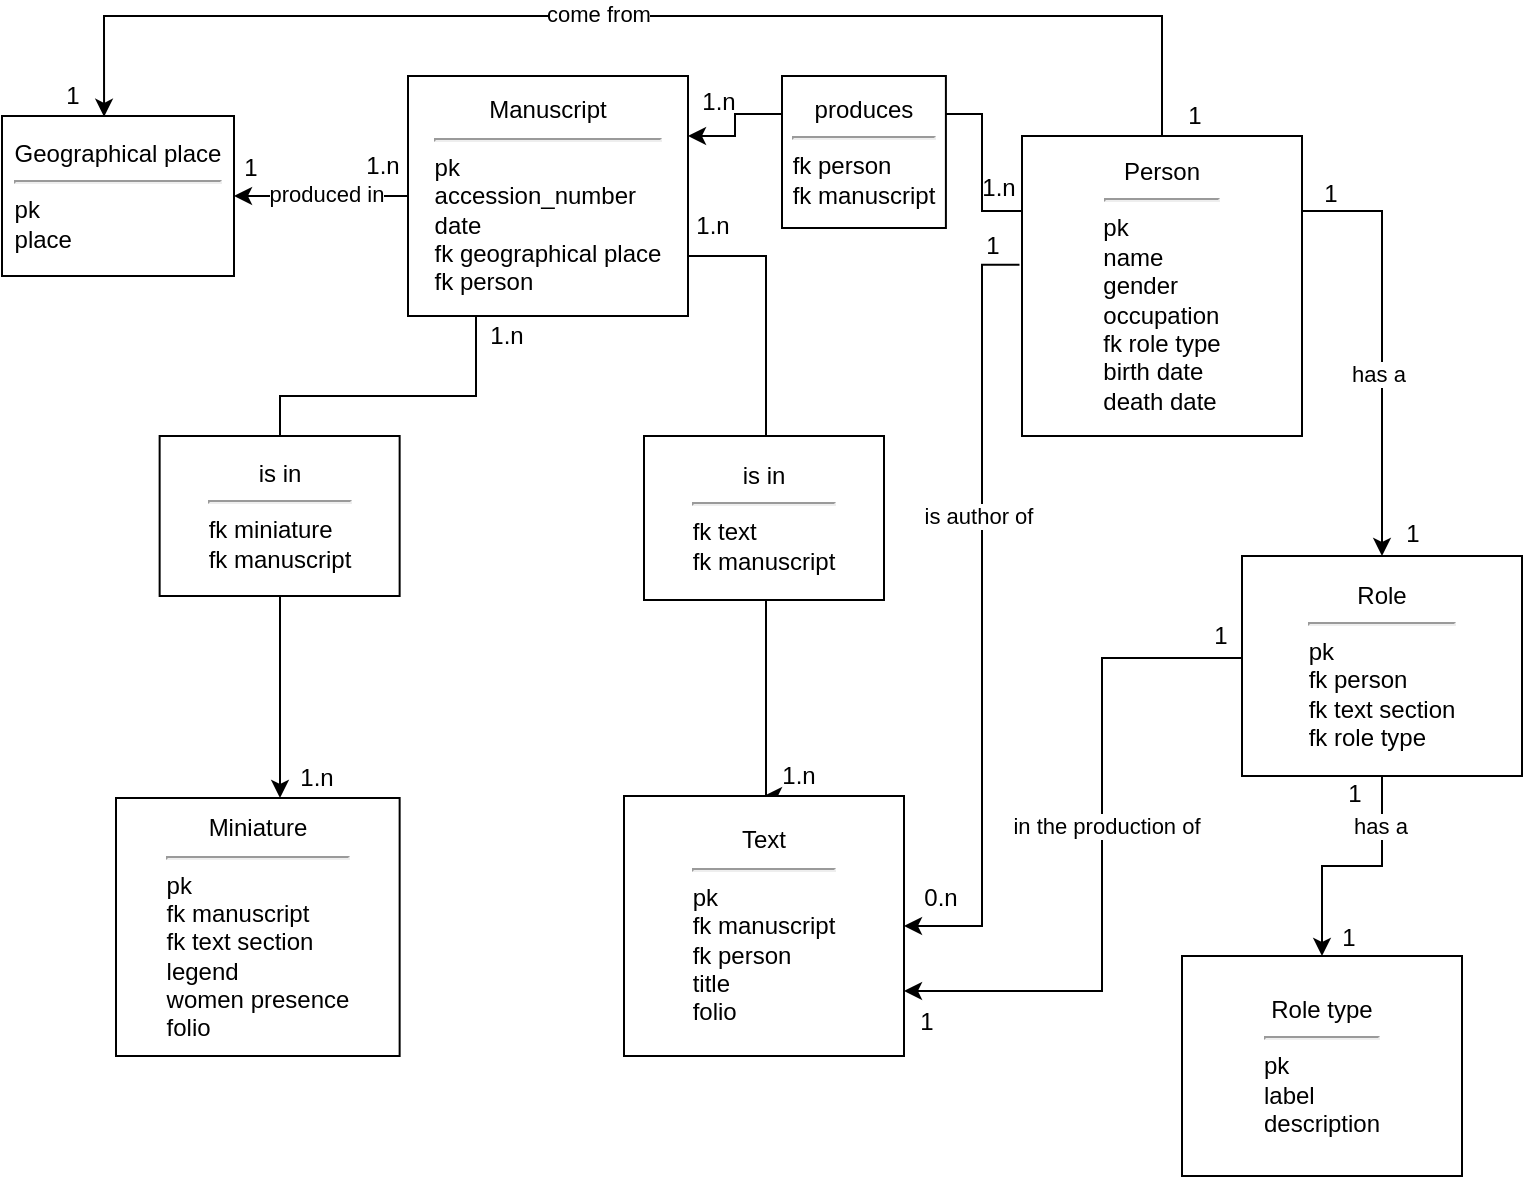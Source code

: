 <mxfile version="20.7.4" type="github">
  <diagram id="q0DILytYg0iy6yfAkVPH" name="Page-1">
    <mxGraphModel dx="1474" dy="643" grid="1" gridSize="10" guides="1" tooltips="1" connect="1" arrows="1" fold="1" page="1" pageScale="1" pageWidth="827" pageHeight="1169" math="0" shadow="0">
      <root>
        <mxCell id="0" />
        <mxCell id="1" parent="0" />
        <mxCell id="4ma81mb0YaSDIXV27W-R-30" style="edgeStyle=orthogonalEdgeStyle;rounded=0;orthogonalLoop=1;jettySize=auto;html=1;" parent="1" source="Z-nDP4wHouM15RZJmkO2-1" target="Z-nDP4wHouM15RZJmkO2-10" edge="1">
          <mxGeometry relative="1" as="geometry">
            <Array as="points">
              <mxPoint x="277" y="260" />
              <mxPoint x="179" y="260" />
            </Array>
          </mxGeometry>
        </mxCell>
        <mxCell id="4ma81mb0YaSDIXV27W-R-31" style="edgeStyle=orthogonalEdgeStyle;rounded=0;orthogonalLoop=1;jettySize=auto;html=1;entryX=0.5;entryY=0;entryDx=0;entryDy=0;" parent="1" source="Z-nDP4wHouM15RZJmkO2-1" target="Z-nDP4wHouM15RZJmkO2-14" edge="1">
          <mxGeometry relative="1" as="geometry">
            <Array as="points">
              <mxPoint x="422" y="190" />
              <mxPoint x="422" y="460" />
            </Array>
          </mxGeometry>
        </mxCell>
        <mxCell id="f1sQHdEGRzn72mfnm5AS-35" style="edgeStyle=orthogonalEdgeStyle;rounded=0;orthogonalLoop=1;jettySize=auto;html=1;exitX=0;exitY=0.5;exitDx=0;exitDy=0;entryX=1;entryY=0.5;entryDx=0;entryDy=0;" edge="1" parent="1" source="Z-nDP4wHouM15RZJmkO2-1" target="F8eL2Q75ojKpojj5MNbm-3">
          <mxGeometry relative="1" as="geometry" />
        </mxCell>
        <mxCell id="f1sQHdEGRzn72mfnm5AS-36" value="produced in" style="edgeLabel;html=1;align=center;verticalAlign=middle;resizable=0;points=[];" vertex="1" connectable="0" parent="f1sQHdEGRzn72mfnm5AS-35">
          <mxGeometry x="0.032" y="2" relative="1" as="geometry">
            <mxPoint x="4" y="-3" as="offset" />
          </mxGeometry>
        </mxCell>
        <mxCell id="Z-nDP4wHouM15RZJmkO2-1" value="&lt;div&gt;Manuscript&lt;/div&gt;&lt;div&gt;&lt;hr&gt;&lt;/div&gt;&lt;div align=&quot;left&quot;&gt;pk&lt;/div&gt;&lt;div align=&quot;left&quot;&gt;accession_number&lt;/div&gt;&lt;div align=&quot;left&quot;&gt;date&lt;/div&gt;&lt;div align=&quot;left&quot;&gt;fk geographical place&lt;/div&gt;&lt;div align=&quot;left&quot;&gt;fk person&lt;br&gt;&lt;/div&gt;" style="rounded=0;whiteSpace=wrap;html=1;" parent="1" vertex="1">
          <mxGeometry x="243" y="100" width="140" height="120" as="geometry" />
        </mxCell>
        <mxCell id="f1sQHdEGRzn72mfnm5AS-17" style="edgeStyle=orthogonalEdgeStyle;rounded=0;orthogonalLoop=1;jettySize=auto;html=1;exitX=0;exitY=0.5;exitDx=0;exitDy=0;entryX=1;entryY=0.75;entryDx=0;entryDy=0;" edge="1" parent="1" source="Z-nDP4wHouM15RZJmkO2-4" target="Z-nDP4wHouM15RZJmkO2-14">
          <mxGeometry relative="1" as="geometry">
            <Array as="points">
              <mxPoint x="590" y="391" />
              <mxPoint x="590" y="557" />
            </Array>
          </mxGeometry>
        </mxCell>
        <mxCell id="f1sQHdEGRzn72mfnm5AS-23" value="in the production of" style="edgeLabel;html=1;align=center;verticalAlign=middle;resizable=0;points=[];" vertex="1" connectable="0" parent="f1sQHdEGRzn72mfnm5AS-17">
          <mxGeometry x="-0.072" y="2" relative="1" as="geometry">
            <mxPoint as="offset" />
          </mxGeometry>
        </mxCell>
        <mxCell id="f1sQHdEGRzn72mfnm5AS-18" style="edgeStyle=orthogonalEdgeStyle;rounded=0;orthogonalLoop=1;jettySize=auto;html=1;exitX=0.5;exitY=1;exitDx=0;exitDy=0;entryX=0.5;entryY=0;entryDx=0;entryDy=0;" edge="1" parent="1" source="Z-nDP4wHouM15RZJmkO2-4" target="f1sQHdEGRzn72mfnm5AS-9">
          <mxGeometry relative="1" as="geometry" />
        </mxCell>
        <mxCell id="f1sQHdEGRzn72mfnm5AS-22" value="has a" style="edgeLabel;html=1;align=center;verticalAlign=middle;resizable=0;points=[];" vertex="1" connectable="0" parent="f1sQHdEGRzn72mfnm5AS-18">
          <mxGeometry x="-0.591" y="3" relative="1" as="geometry">
            <mxPoint x="-4" as="offset" />
          </mxGeometry>
        </mxCell>
        <mxCell id="Z-nDP4wHouM15RZJmkO2-4" value="&lt;div&gt;Role&lt;br&gt;&lt;/div&gt;&lt;div&gt;&lt;hr&gt;&lt;/div&gt;&lt;div align=&quot;left&quot;&gt;pk&lt;/div&gt;&lt;div align=&quot;left&quot;&gt;fk person&lt;/div&gt;&lt;div align=&quot;left&quot;&gt;fk text section&lt;/div&gt;&lt;div align=&quot;left&quot;&gt;fk role type&lt;br&gt;&lt;/div&gt;" style="rounded=0;whiteSpace=wrap;html=1;" parent="1" vertex="1">
          <mxGeometry x="660" y="340" width="140" height="110" as="geometry" />
        </mxCell>
        <mxCell id="Z-nDP4wHouM15RZJmkO2-10" value="&lt;div&gt;Miniature&lt;br&gt;&lt;/div&gt;&lt;div&gt;&lt;hr&gt;&lt;/div&gt;&lt;div align=&quot;left&quot;&gt;pk&lt;/div&gt;&lt;div align=&quot;left&quot;&gt;fk manuscript&lt;/div&gt;&lt;div align=&quot;left&quot;&gt;fk text section&lt;br&gt;&lt;/div&gt;&lt;div align=&quot;left&quot;&gt;legend&lt;/div&gt;&lt;div align=&quot;left&quot;&gt;women presence&lt;/div&gt;&lt;div align=&quot;left&quot;&gt;folio&lt;br&gt;&lt;/div&gt;" style="rounded=0;whiteSpace=wrap;html=1;" parent="1" vertex="1">
          <mxGeometry x="97" y="461" width="141.82" height="129" as="geometry" />
        </mxCell>
        <mxCell id="Z-nDP4wHouM15RZJmkO2-14" value="&lt;div align=&quot;center&quot;&gt;Text&lt;/div&gt;&lt;div align=&quot;center&quot;&gt;&lt;hr&gt;&lt;/div&gt;&lt;div align=&quot;left&quot;&gt;pk&lt;/div&gt;&lt;div align=&quot;left&quot;&gt;fk manuscript&lt;br&gt;&lt;/div&gt;&lt;div align=&quot;left&quot;&gt;fk person&lt;br&gt;&lt;/div&gt;&lt;div align=&quot;left&quot;&gt;title&lt;/div&gt;&lt;div align=&quot;left&quot;&gt;folio&lt;/div&gt;" style="rounded=0;whiteSpace=wrap;html=1;align=center;" parent="1" vertex="1">
          <mxGeometry x="351" y="460" width="140" height="130" as="geometry" />
        </mxCell>
        <mxCell id="F8eL2Q75ojKpojj5MNbm-3" value="&lt;div&gt;Geographical place&lt;br&gt;&lt;/div&gt;&lt;div&gt;&lt;hr&gt;&lt;/div&gt;&lt;div align=&quot;left&quot;&gt;pk&lt;/div&gt;&lt;div align=&quot;left&quot;&gt;place&lt;br&gt;&lt;/div&gt;" style="rounded=0;whiteSpace=wrap;html=1;" parent="1" vertex="1">
          <mxGeometry x="40" y="120" width="116" height="80" as="geometry" />
        </mxCell>
        <mxCell id="f1sQHdEGRzn72mfnm5AS-15" style="edgeStyle=orthogonalEdgeStyle;rounded=0;orthogonalLoop=1;jettySize=auto;html=1;exitX=-0.009;exitY=0.429;exitDx=0;exitDy=0;entryX=1;entryY=0.5;entryDx=0;entryDy=0;exitPerimeter=0;" edge="1" parent="1" source="f1sQHdEGRzn72mfnm5AS-21" target="Z-nDP4wHouM15RZJmkO2-14">
          <mxGeometry relative="1" as="geometry">
            <mxPoint x="535.75" y="272.0" as="sourcePoint" />
            <Array as="points">
              <mxPoint x="530" y="194" />
              <mxPoint x="530" y="525" />
            </Array>
          </mxGeometry>
        </mxCell>
        <mxCell id="f1sQHdEGRzn72mfnm5AS-19" value="is author of" style="edgeLabel;html=1;align=center;verticalAlign=middle;resizable=0;points=[];" vertex="1" connectable="0" parent="f1sQHdEGRzn72mfnm5AS-15">
          <mxGeometry x="-0.339" y="-2" relative="1" as="geometry">
            <mxPoint y="16" as="offset" />
          </mxGeometry>
        </mxCell>
        <mxCell id="f1sQHdEGRzn72mfnm5AS-16" style="edgeStyle=orthogonalEdgeStyle;rounded=0;orthogonalLoop=1;jettySize=auto;html=1;exitX=1;exitY=0.25;exitDx=0;exitDy=0;entryX=0.5;entryY=0;entryDx=0;entryDy=0;" edge="1" parent="1" source="f1sQHdEGRzn72mfnm5AS-21" target="Z-nDP4wHouM15RZJmkO2-4">
          <mxGeometry relative="1" as="geometry">
            <mxPoint x="607.25" y="272.0" as="sourcePoint" />
          </mxGeometry>
        </mxCell>
        <mxCell id="f1sQHdEGRzn72mfnm5AS-20" value="has a" style="edgeLabel;html=1;align=center;verticalAlign=middle;resizable=0;points=[];" vertex="1" connectable="0" parent="f1sQHdEGRzn72mfnm5AS-16">
          <mxGeometry x="0.125" y="3" relative="1" as="geometry">
            <mxPoint x="-5" y="2" as="offset" />
          </mxGeometry>
        </mxCell>
        <mxCell id="4ma81mb0YaSDIXV27W-R-4" value="&lt;div&gt;is in&lt;br&gt;&lt;/div&gt;&lt;div&gt;&lt;hr&gt;&lt;/div&gt;&lt;div align=&quot;left&quot;&gt;fk miniature&lt;br&gt;&lt;/div&gt;&lt;div align=&quot;left&quot;&gt;fk manuscript&lt;br&gt;&lt;/div&gt;" style="rounded=0;whiteSpace=wrap;html=1;" parent="1" vertex="1">
          <mxGeometry x="118.82" y="280" width="120" height="80" as="geometry" />
        </mxCell>
        <mxCell id="4ma81mb0YaSDIXV27W-R-6" value="&lt;div&gt;is in&lt;br&gt;&lt;/div&gt;&lt;div&gt;&lt;hr&gt;&lt;/div&gt;&lt;div align=&quot;left&quot;&gt;fk text&lt;/div&gt;&lt;div align=&quot;left&quot;&gt;fk manuscript&lt;br&gt;&lt;/div&gt;" style="rounded=0;whiteSpace=wrap;html=1;" parent="1" vertex="1">
          <mxGeometry x="361" y="280" width="120" height="82" as="geometry" />
        </mxCell>
        <mxCell id="4ma81mb0YaSDIXV27W-R-45" value="1.n" style="text;html=1;align=center;verticalAlign=middle;resizable=0;points=[];autosize=1;strokeColor=none;fillColor=none;" parent="1" vertex="1">
          <mxGeometry x="177" y="436" width="40" height="30" as="geometry" />
        </mxCell>
        <mxCell id="4ma81mb0YaSDIXV27W-R-46" value="1.n" style="text;html=1;align=center;verticalAlign=middle;resizable=0;points=[];autosize=1;strokeColor=none;fillColor=none;" parent="1" vertex="1">
          <mxGeometry x="272" y="215" width="40" height="30" as="geometry" />
        </mxCell>
        <mxCell id="4ma81mb0YaSDIXV27W-R-47" value="1.n" style="text;html=1;align=center;verticalAlign=middle;resizable=0;points=[];autosize=1;strokeColor=none;fillColor=none;" parent="1" vertex="1">
          <mxGeometry x="375" y="160" width="40" height="30" as="geometry" />
        </mxCell>
        <mxCell id="4ma81mb0YaSDIXV27W-R-49" value="1.n" style="text;html=1;align=center;verticalAlign=middle;resizable=0;points=[];autosize=1;strokeColor=none;fillColor=none;" parent="1" vertex="1">
          <mxGeometry x="418" y="435" width="40" height="30" as="geometry" />
        </mxCell>
        <mxCell id="f1sQHdEGRzn72mfnm5AS-9" value="&lt;div&gt;Role type&lt;br&gt;&lt;/div&gt;&lt;div&gt;&lt;hr&gt;&lt;/div&gt;&lt;div align=&quot;left&quot;&gt;pk&lt;br&gt;&lt;/div&gt;&lt;div align=&quot;left&quot;&gt;label&lt;/div&gt;&lt;div align=&quot;left&quot;&gt;description&lt;br&gt;&lt;/div&gt;" style="rounded=0;whiteSpace=wrap;html=1;" vertex="1" parent="1">
          <mxGeometry x="630" y="540" width="140" height="110" as="geometry" />
        </mxCell>
        <mxCell id="f1sQHdEGRzn72mfnm5AS-33" style="edgeStyle=orthogonalEdgeStyle;rounded=0;orthogonalLoop=1;jettySize=auto;html=1;exitX=0.5;exitY=0;exitDx=0;exitDy=0;entryX=0.44;entryY=0.005;entryDx=0;entryDy=0;entryPerimeter=0;" edge="1" parent="1" source="f1sQHdEGRzn72mfnm5AS-21" target="F8eL2Q75ojKpojj5MNbm-3">
          <mxGeometry relative="1" as="geometry">
            <Array as="points">
              <mxPoint x="620" y="70" />
              <mxPoint x="91" y="70" />
            </Array>
          </mxGeometry>
        </mxCell>
        <mxCell id="f1sQHdEGRzn72mfnm5AS-34" value="come from" style="edgeLabel;html=1;align=center;verticalAlign=middle;resizable=0;points=[];" vertex="1" connectable="0" parent="f1sQHdEGRzn72mfnm5AS-33">
          <mxGeometry x="0.073" y="1" relative="1" as="geometry">
            <mxPoint x="1" y="-2" as="offset" />
          </mxGeometry>
        </mxCell>
        <mxCell id="f1sQHdEGRzn72mfnm5AS-46" style="edgeStyle=orthogonalEdgeStyle;rounded=0;orthogonalLoop=1;jettySize=auto;html=1;exitX=0;exitY=0.25;exitDx=0;exitDy=0;entryX=1;entryY=0.25;entryDx=0;entryDy=0;startArrow=none;" edge="1" parent="1" source="f1sQHdEGRzn72mfnm5AS-50" target="Z-nDP4wHouM15RZJmkO2-1">
          <mxGeometry relative="1" as="geometry" />
        </mxCell>
        <mxCell id="f1sQHdEGRzn72mfnm5AS-21" value="&lt;div align=&quot;center&quot;&gt;Person&lt;br&gt;&lt;/div&gt;&lt;div align=&quot;center&quot;&gt;&lt;hr&gt;&lt;/div&gt;&lt;div align=&quot;left&quot;&gt;pk&lt;/div&gt;&lt;div align=&quot;left&quot;&gt;name&lt;/div&gt;&lt;div align=&quot;left&quot;&gt;gender&lt;/div&gt;&lt;div align=&quot;left&quot;&gt;occupation&lt;/div&gt;&lt;div align=&quot;left&quot;&gt;fk role type&lt;/div&gt;&lt;div align=&quot;left&quot;&gt;birth date&lt;/div&gt;&lt;div align=&quot;left&quot;&gt;death date&lt;br&gt;&lt;/div&gt;" style="rounded=0;whiteSpace=wrap;html=1;align=center;" vertex="1" parent="1">
          <mxGeometry x="550" y="130" width="140" height="150" as="geometry" />
        </mxCell>
        <mxCell id="f1sQHdEGRzn72mfnm5AS-25" value="1" style="text;html=1;align=center;verticalAlign=middle;resizable=0;points=[];autosize=1;strokeColor=none;fillColor=none;" vertex="1" parent="1">
          <mxGeometry x="520" y="170" width="30" height="30" as="geometry" />
        </mxCell>
        <mxCell id="f1sQHdEGRzn72mfnm5AS-26" value="0.n" style="text;html=1;align=center;verticalAlign=middle;resizable=0;points=[];autosize=1;strokeColor=none;fillColor=none;" vertex="1" parent="1">
          <mxGeometry x="489" y="496" width="40" height="30" as="geometry" />
        </mxCell>
        <mxCell id="f1sQHdEGRzn72mfnm5AS-27" value="1" style="text;html=1;align=center;verticalAlign=middle;resizable=0;points=[];autosize=1;strokeColor=none;fillColor=none;" vertex="1" parent="1">
          <mxGeometry x="634" y="365" width="30" height="30" as="geometry" />
        </mxCell>
        <mxCell id="f1sQHdEGRzn72mfnm5AS-30" value="1" style="text;html=1;align=center;verticalAlign=middle;resizable=0;points=[];autosize=1;strokeColor=none;fillColor=none;" vertex="1" parent="1">
          <mxGeometry x="487" y="558" width="30" height="30" as="geometry" />
        </mxCell>
        <mxCell id="f1sQHdEGRzn72mfnm5AS-31" value="1" style="text;html=1;align=center;verticalAlign=middle;resizable=0;points=[];autosize=1;strokeColor=none;fillColor=none;" vertex="1" parent="1">
          <mxGeometry x="698" y="516" width="30" height="30" as="geometry" />
        </mxCell>
        <mxCell id="f1sQHdEGRzn72mfnm5AS-32" value="1" style="text;html=1;align=center;verticalAlign=middle;resizable=0;points=[];autosize=1;strokeColor=none;fillColor=none;" vertex="1" parent="1">
          <mxGeometry x="701" y="444" width="30" height="30" as="geometry" />
        </mxCell>
        <mxCell id="f1sQHdEGRzn72mfnm5AS-37" value="1.n" style="text;html=1;align=center;verticalAlign=middle;resizable=0;points=[];autosize=1;strokeColor=none;fillColor=none;" vertex="1" parent="1">
          <mxGeometry x="210" y="130" width="40" height="30" as="geometry" />
        </mxCell>
        <mxCell id="f1sQHdEGRzn72mfnm5AS-38" value="1" style="text;html=1;align=center;verticalAlign=middle;resizable=0;points=[];autosize=1;strokeColor=none;fillColor=none;" vertex="1" parent="1">
          <mxGeometry x="148.91" y="131" width="30" height="30" as="geometry" />
        </mxCell>
        <mxCell id="f1sQHdEGRzn72mfnm5AS-39" value="1" style="text;html=1;align=center;verticalAlign=middle;resizable=0;points=[];autosize=1;strokeColor=none;fillColor=none;" vertex="1" parent="1">
          <mxGeometry x="60" y="95" width="30" height="30" as="geometry" />
        </mxCell>
        <mxCell id="f1sQHdEGRzn72mfnm5AS-40" value="1" style="text;html=1;align=center;verticalAlign=middle;resizable=0;points=[];autosize=1;strokeColor=none;fillColor=none;" vertex="1" parent="1">
          <mxGeometry x="621" y="105" width="30" height="30" as="geometry" />
        </mxCell>
        <mxCell id="f1sQHdEGRzn72mfnm5AS-41" value="1" style="text;html=1;align=center;verticalAlign=middle;resizable=0;points=[];autosize=1;strokeColor=none;fillColor=none;" vertex="1" parent="1">
          <mxGeometry x="689" y="144" width="30" height="30" as="geometry" />
        </mxCell>
        <mxCell id="f1sQHdEGRzn72mfnm5AS-42" value="1" style="text;html=1;align=center;verticalAlign=middle;resizable=0;points=[];autosize=1;strokeColor=none;fillColor=none;" vertex="1" parent="1">
          <mxGeometry x="730" y="314" width="30" height="30" as="geometry" />
        </mxCell>
        <mxCell id="f1sQHdEGRzn72mfnm5AS-48" value="1.n" style="text;html=1;align=center;verticalAlign=middle;resizable=0;points=[];autosize=1;strokeColor=none;fillColor=none;" vertex="1" parent="1">
          <mxGeometry x="518" y="141" width="40" height="30" as="geometry" />
        </mxCell>
        <mxCell id="f1sQHdEGRzn72mfnm5AS-49" value="1.n" style="text;html=1;align=center;verticalAlign=middle;resizable=0;points=[];autosize=1;strokeColor=none;fillColor=none;" vertex="1" parent="1">
          <mxGeometry x="378" y="98" width="40" height="30" as="geometry" />
        </mxCell>
        <mxCell id="f1sQHdEGRzn72mfnm5AS-50" value="&lt;div&gt;produces&lt;br&gt;&lt;/div&gt;&lt;div&gt;&lt;hr&gt;&lt;/div&gt;&lt;div align=&quot;left&quot;&gt;fk person&lt;br&gt;&lt;/div&gt;&lt;div align=&quot;left&quot;&gt;fk manuscript&lt;/div&gt;" style="rounded=0;whiteSpace=wrap;html=1;" vertex="1" parent="1">
          <mxGeometry x="430" y="100" width="81.95" height="76" as="geometry" />
        </mxCell>
        <mxCell id="f1sQHdEGRzn72mfnm5AS-51" value="" style="edgeStyle=orthogonalEdgeStyle;rounded=0;orthogonalLoop=1;jettySize=auto;html=1;exitX=0;exitY=0.25;exitDx=0;exitDy=0;entryX=1;entryY=0.25;entryDx=0;entryDy=0;endArrow=none;" edge="1" parent="1" source="f1sQHdEGRzn72mfnm5AS-21" target="f1sQHdEGRzn72mfnm5AS-50">
          <mxGeometry relative="1" as="geometry">
            <mxPoint x="550.0" y="167.5" as="sourcePoint" />
            <mxPoint x="383" y="130.0" as="targetPoint" />
          </mxGeometry>
        </mxCell>
      </root>
    </mxGraphModel>
  </diagram>
</mxfile>

